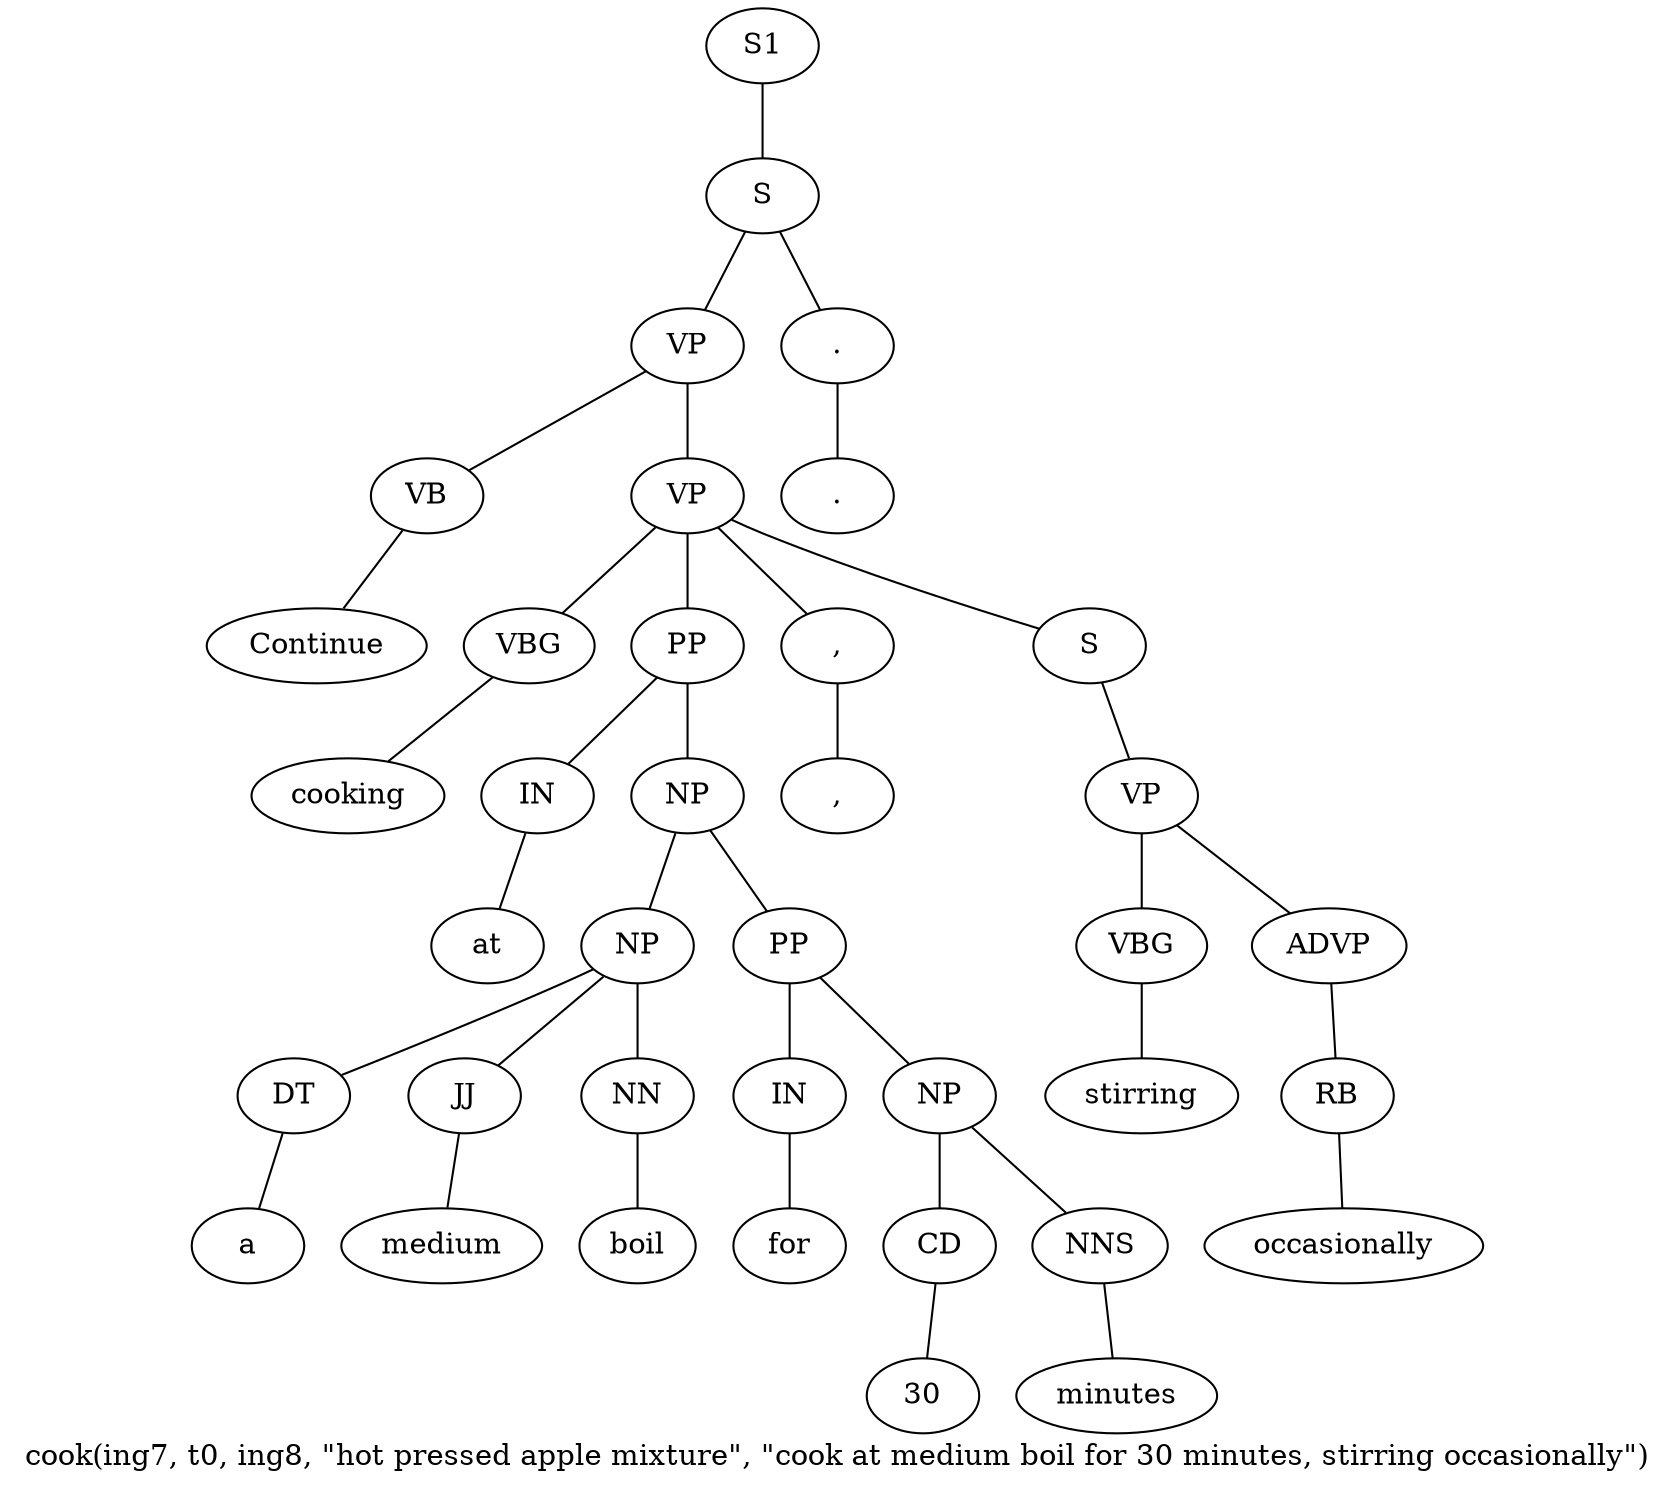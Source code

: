 graph SyntaxGraph {
	label = "cook(ing7, t0, ing8, \"hot pressed apple mixture\", \"cook at medium boil for 30 minutes, stirring occasionally\")";
	Node0 [label="S1"];
	Node1 [label="S"];
	Node2 [label="VP"];
	Node3 [label="VB"];
	Node4 [label="Continue"];
	Node5 [label="VP"];
	Node6 [label="VBG"];
	Node7 [label="cooking"];
	Node8 [label="PP"];
	Node9 [label="IN"];
	Node10 [label="at"];
	Node11 [label="NP"];
	Node12 [label="NP"];
	Node13 [label="DT"];
	Node14 [label="a"];
	Node15 [label="JJ"];
	Node16 [label="medium"];
	Node17 [label="NN"];
	Node18 [label="boil"];
	Node19 [label="PP"];
	Node20 [label="IN"];
	Node21 [label="for"];
	Node22 [label="NP"];
	Node23 [label="CD"];
	Node24 [label="30"];
	Node25 [label="NNS"];
	Node26 [label="minutes"];
	Node27 [label=","];
	Node28 [label=","];
	Node29 [label="S"];
	Node30 [label="VP"];
	Node31 [label="VBG"];
	Node32 [label="stirring"];
	Node33 [label="ADVP"];
	Node34 [label="RB"];
	Node35 [label="occasionally"];
	Node36 [label="."];
	Node37 [label="."];

	Node0 -- Node1;
	Node1 -- Node2;
	Node1 -- Node36;
	Node2 -- Node3;
	Node2 -- Node5;
	Node3 -- Node4;
	Node5 -- Node6;
	Node5 -- Node8;
	Node5 -- Node27;
	Node5 -- Node29;
	Node6 -- Node7;
	Node8 -- Node9;
	Node8 -- Node11;
	Node9 -- Node10;
	Node11 -- Node12;
	Node11 -- Node19;
	Node12 -- Node13;
	Node12 -- Node15;
	Node12 -- Node17;
	Node13 -- Node14;
	Node15 -- Node16;
	Node17 -- Node18;
	Node19 -- Node20;
	Node19 -- Node22;
	Node20 -- Node21;
	Node22 -- Node23;
	Node22 -- Node25;
	Node23 -- Node24;
	Node25 -- Node26;
	Node27 -- Node28;
	Node29 -- Node30;
	Node30 -- Node31;
	Node30 -- Node33;
	Node31 -- Node32;
	Node33 -- Node34;
	Node34 -- Node35;
	Node36 -- Node37;
}